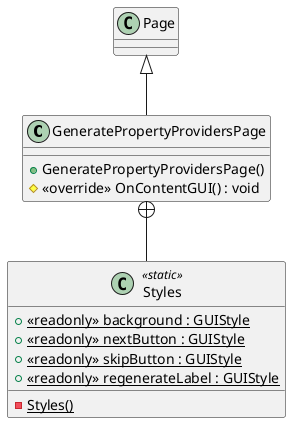 @startuml
class GeneratePropertyProvidersPage {
    + GeneratePropertyProvidersPage()
    # <<override>> OnContentGUI() : void
}
class Styles <<static>> {
    {static} - Styles()
    + {static} <<readonly>> background : GUIStyle
    + {static} <<readonly>> nextButton : GUIStyle
    + {static} <<readonly>> skipButton : GUIStyle
    + {static} <<readonly>> regenerateLabel : GUIStyle
}
Page <|-- GeneratePropertyProvidersPage
GeneratePropertyProvidersPage +-- Styles
@enduml
